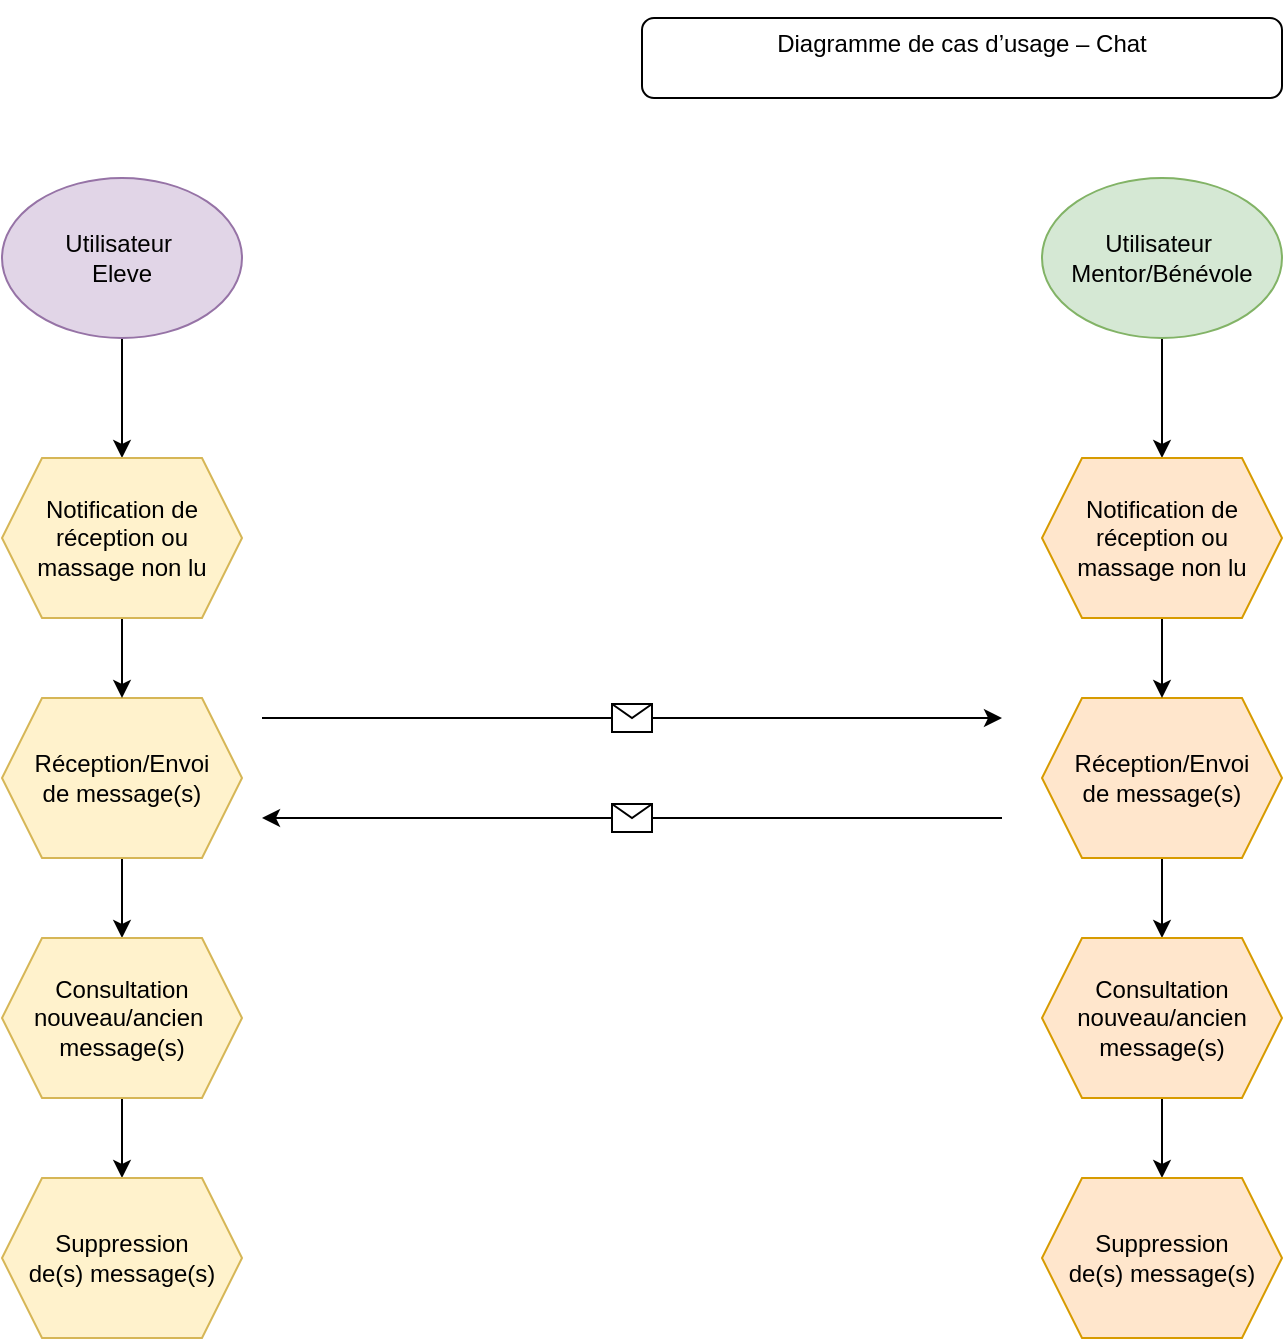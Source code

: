 <mxfile version="27.0.2">
  <diagram name="Page-1" id="3Poxv8Zdp6IBXcQzrYLB">
    <mxGraphModel dx="1378" dy="832" grid="1" gridSize="10" guides="1" tooltips="1" connect="1" arrows="1" fold="1" page="1" pageScale="1" pageWidth="827" pageHeight="1169" math="0" shadow="0">
      <root>
        <mxCell id="0" />
        <mxCell id="1" parent="0" />
        <mxCell id="tqMW89JL3QEZzd8QF9iF-1" value="&#xa;&lt;span&gt;Diagramme &lt;/span&gt;&lt;span&gt;de &lt;/span&gt;&lt;span&gt;cas &lt;/span&gt;&lt;span&gt;d’usage &lt;/span&gt;&lt;span&gt;– &lt;/span&gt;&lt;span&gt;Chat&lt;/span&gt;&#xa;&#xa;" style="rounded=1;whiteSpace=wrap;html=1;" vertex="1" parent="1">
          <mxGeometry x="400" y="60" width="320" height="40" as="geometry" />
        </mxCell>
        <mxCell id="tqMW89JL3QEZzd8QF9iF-14" value="" style="edgeStyle=orthogonalEdgeStyle;rounded=0;orthogonalLoop=1;jettySize=auto;html=1;" edge="1" parent="1" source="tqMW89JL3QEZzd8QF9iF-2" target="tqMW89JL3QEZzd8QF9iF-11">
          <mxGeometry relative="1" as="geometry" />
        </mxCell>
        <mxCell id="tqMW89JL3QEZzd8QF9iF-2" value="Utilisateur&amp;nbsp;&lt;div&gt;Eleve&lt;/div&gt;" style="ellipse;whiteSpace=wrap;html=1;fillColor=#e1d5e7;strokeColor=#9673a6;" vertex="1" parent="1">
          <mxGeometry x="80" y="140" width="120" height="80" as="geometry" />
        </mxCell>
        <mxCell id="tqMW89JL3QEZzd8QF9iF-18" value="" style="edgeStyle=orthogonalEdgeStyle;rounded=0;orthogonalLoop=1;jettySize=auto;html=1;" edge="1" parent="1" source="tqMW89JL3QEZzd8QF9iF-3" target="tqMW89JL3QEZzd8QF9iF-12">
          <mxGeometry relative="1" as="geometry" />
        </mxCell>
        <mxCell id="tqMW89JL3QEZzd8QF9iF-3" value="Utilisateur&amp;nbsp;&lt;div&gt;Mentor/Bénévole&lt;/div&gt;" style="ellipse;whiteSpace=wrap;html=1;fillColor=#d5e8d4;strokeColor=#82b366;" vertex="1" parent="1">
          <mxGeometry x="600" y="140" width="120" height="80" as="geometry" />
        </mxCell>
        <mxCell id="tqMW89JL3QEZzd8QF9iF-16" value="" style="edgeStyle=orthogonalEdgeStyle;rounded=0;orthogonalLoop=1;jettySize=auto;html=1;" edge="1" parent="1" source="tqMW89JL3QEZzd8QF9iF-4" target="tqMW89JL3QEZzd8QF9iF-6">
          <mxGeometry relative="1" as="geometry" />
        </mxCell>
        <mxCell id="tqMW89JL3QEZzd8QF9iF-4" value="Réception/Envoi&lt;div&gt;de message(s)&lt;/div&gt;" style="shape=hexagon;perimeter=hexagonPerimeter2;whiteSpace=wrap;html=1;fixedSize=1;fillColor=#fff2cc;strokeColor=#d6b656;" vertex="1" parent="1">
          <mxGeometry x="80" y="400" width="120" height="80" as="geometry" />
        </mxCell>
        <mxCell id="tqMW89JL3QEZzd8QF9iF-17" value="" style="edgeStyle=orthogonalEdgeStyle;rounded=0;orthogonalLoop=1;jettySize=auto;html=1;" edge="1" parent="1" source="tqMW89JL3QEZzd8QF9iF-6" target="tqMW89JL3QEZzd8QF9iF-9">
          <mxGeometry relative="1" as="geometry" />
        </mxCell>
        <mxCell id="tqMW89JL3QEZzd8QF9iF-6" value="Consultation&lt;div&gt;nouveau/ancien&amp;nbsp;&lt;/div&gt;&lt;div&gt;message(s)&lt;/div&gt;" style="shape=hexagon;perimeter=hexagonPerimeter2;whiteSpace=wrap;html=1;fixedSize=1;fillColor=#fff2cc;strokeColor=#d6b656;" vertex="1" parent="1">
          <mxGeometry x="80" y="520" width="120" height="80" as="geometry" />
        </mxCell>
        <mxCell id="tqMW89JL3QEZzd8QF9iF-20" value="" style="edgeStyle=orthogonalEdgeStyle;rounded=0;orthogonalLoop=1;jettySize=auto;html=1;" edge="1" parent="1" source="tqMW89JL3QEZzd8QF9iF-7" target="tqMW89JL3QEZzd8QF9iF-8">
          <mxGeometry relative="1" as="geometry" />
        </mxCell>
        <mxCell id="tqMW89JL3QEZzd8QF9iF-7" value="Réception/Envoi&lt;div&gt;de message(s)&lt;/div&gt;" style="shape=hexagon;perimeter=hexagonPerimeter2;whiteSpace=wrap;html=1;fixedSize=1;fillColor=#ffe6cc;strokeColor=#d79b00;" vertex="1" parent="1">
          <mxGeometry x="600" y="400" width="120" height="80" as="geometry" />
        </mxCell>
        <mxCell id="tqMW89JL3QEZzd8QF9iF-21" value="" style="edgeStyle=orthogonalEdgeStyle;rounded=0;orthogonalLoop=1;jettySize=auto;html=1;" edge="1" parent="1" source="tqMW89JL3QEZzd8QF9iF-8" target="tqMW89JL3QEZzd8QF9iF-10">
          <mxGeometry relative="1" as="geometry" />
        </mxCell>
        <mxCell id="tqMW89JL3QEZzd8QF9iF-8" value="Consultation&lt;div&gt;nouveau/ancien&lt;/div&gt;&lt;div&gt;message(s)&lt;/div&gt;" style="shape=hexagon;perimeter=hexagonPerimeter2;whiteSpace=wrap;html=1;fixedSize=1;fillColor=#ffe6cc;strokeColor=#d79b00;" vertex="1" parent="1">
          <mxGeometry x="600" y="520" width="120" height="80" as="geometry" />
        </mxCell>
        <mxCell id="tqMW89JL3QEZzd8QF9iF-9" value="Suppression&lt;div&gt;de(s) message(s)&lt;/div&gt;" style="shape=hexagon;perimeter=hexagonPerimeter2;whiteSpace=wrap;html=1;fixedSize=1;fillColor=#fff2cc;strokeColor=#d6b656;" vertex="1" parent="1">
          <mxGeometry x="80" y="640" width="120" height="80" as="geometry" />
        </mxCell>
        <mxCell id="tqMW89JL3QEZzd8QF9iF-10" value="Suppression&lt;div&gt;de(s) message(s)&lt;/div&gt;" style="shape=hexagon;perimeter=hexagonPerimeter2;whiteSpace=wrap;html=1;fixedSize=1;fillColor=#ffe6cc;strokeColor=#d79b00;" vertex="1" parent="1">
          <mxGeometry x="600" y="640" width="120" height="80" as="geometry" />
        </mxCell>
        <mxCell id="tqMW89JL3QEZzd8QF9iF-15" value="" style="edgeStyle=orthogonalEdgeStyle;rounded=0;orthogonalLoop=1;jettySize=auto;html=1;" edge="1" parent="1" source="tqMW89JL3QEZzd8QF9iF-11" target="tqMW89JL3QEZzd8QF9iF-4">
          <mxGeometry relative="1" as="geometry" />
        </mxCell>
        <mxCell id="tqMW89JL3QEZzd8QF9iF-11" value="Notification de réception ou&lt;div&gt;massage non lu&lt;/div&gt;" style="shape=hexagon;perimeter=hexagonPerimeter2;whiteSpace=wrap;html=1;fixedSize=1;fillColor=#fff2cc;strokeColor=#d6b656;" vertex="1" parent="1">
          <mxGeometry x="80" y="280" width="120" height="80" as="geometry" />
        </mxCell>
        <mxCell id="tqMW89JL3QEZzd8QF9iF-19" value="" style="edgeStyle=orthogonalEdgeStyle;rounded=0;orthogonalLoop=1;jettySize=auto;html=1;" edge="1" parent="1" source="tqMW89JL3QEZzd8QF9iF-12" target="tqMW89JL3QEZzd8QF9iF-7">
          <mxGeometry relative="1" as="geometry" />
        </mxCell>
        <mxCell id="tqMW89JL3QEZzd8QF9iF-12" value="Notification de réception ou&lt;div&gt;massage non lu&lt;/div&gt;" style="shape=hexagon;perimeter=hexagonPerimeter2;whiteSpace=wrap;html=1;fixedSize=1;fillColor=#ffe6cc;strokeColor=#d79b00;" vertex="1" parent="1">
          <mxGeometry x="600" y="280" width="120" height="80" as="geometry" />
        </mxCell>
        <mxCell id="tqMW89JL3QEZzd8QF9iF-32" value="" style="endArrow=classic;html=1;rounded=0;" edge="1" parent="1">
          <mxGeometry relative="1" as="geometry">
            <mxPoint x="210" y="410" as="sourcePoint" />
            <mxPoint x="580" y="410" as="targetPoint" />
          </mxGeometry>
        </mxCell>
        <mxCell id="tqMW89JL3QEZzd8QF9iF-33" value="" style="shape=message;html=1;outlineConnect=0;" vertex="1" parent="tqMW89JL3QEZzd8QF9iF-32">
          <mxGeometry width="20" height="14" relative="1" as="geometry">
            <mxPoint x="-10" y="-7" as="offset" />
          </mxGeometry>
        </mxCell>
        <mxCell id="tqMW89JL3QEZzd8QF9iF-34" value="" style="endArrow=classic;html=1;rounded=0;" edge="1" parent="1">
          <mxGeometry relative="1" as="geometry">
            <mxPoint x="580" y="460" as="sourcePoint" />
            <mxPoint x="210" y="460" as="targetPoint" />
          </mxGeometry>
        </mxCell>
        <mxCell id="tqMW89JL3QEZzd8QF9iF-35" value="" style="shape=message;html=1;outlineConnect=0;" vertex="1" parent="tqMW89JL3QEZzd8QF9iF-34">
          <mxGeometry width="20" height="14" relative="1" as="geometry">
            <mxPoint x="-10" y="-7" as="offset" />
          </mxGeometry>
        </mxCell>
      </root>
    </mxGraphModel>
  </diagram>
</mxfile>
